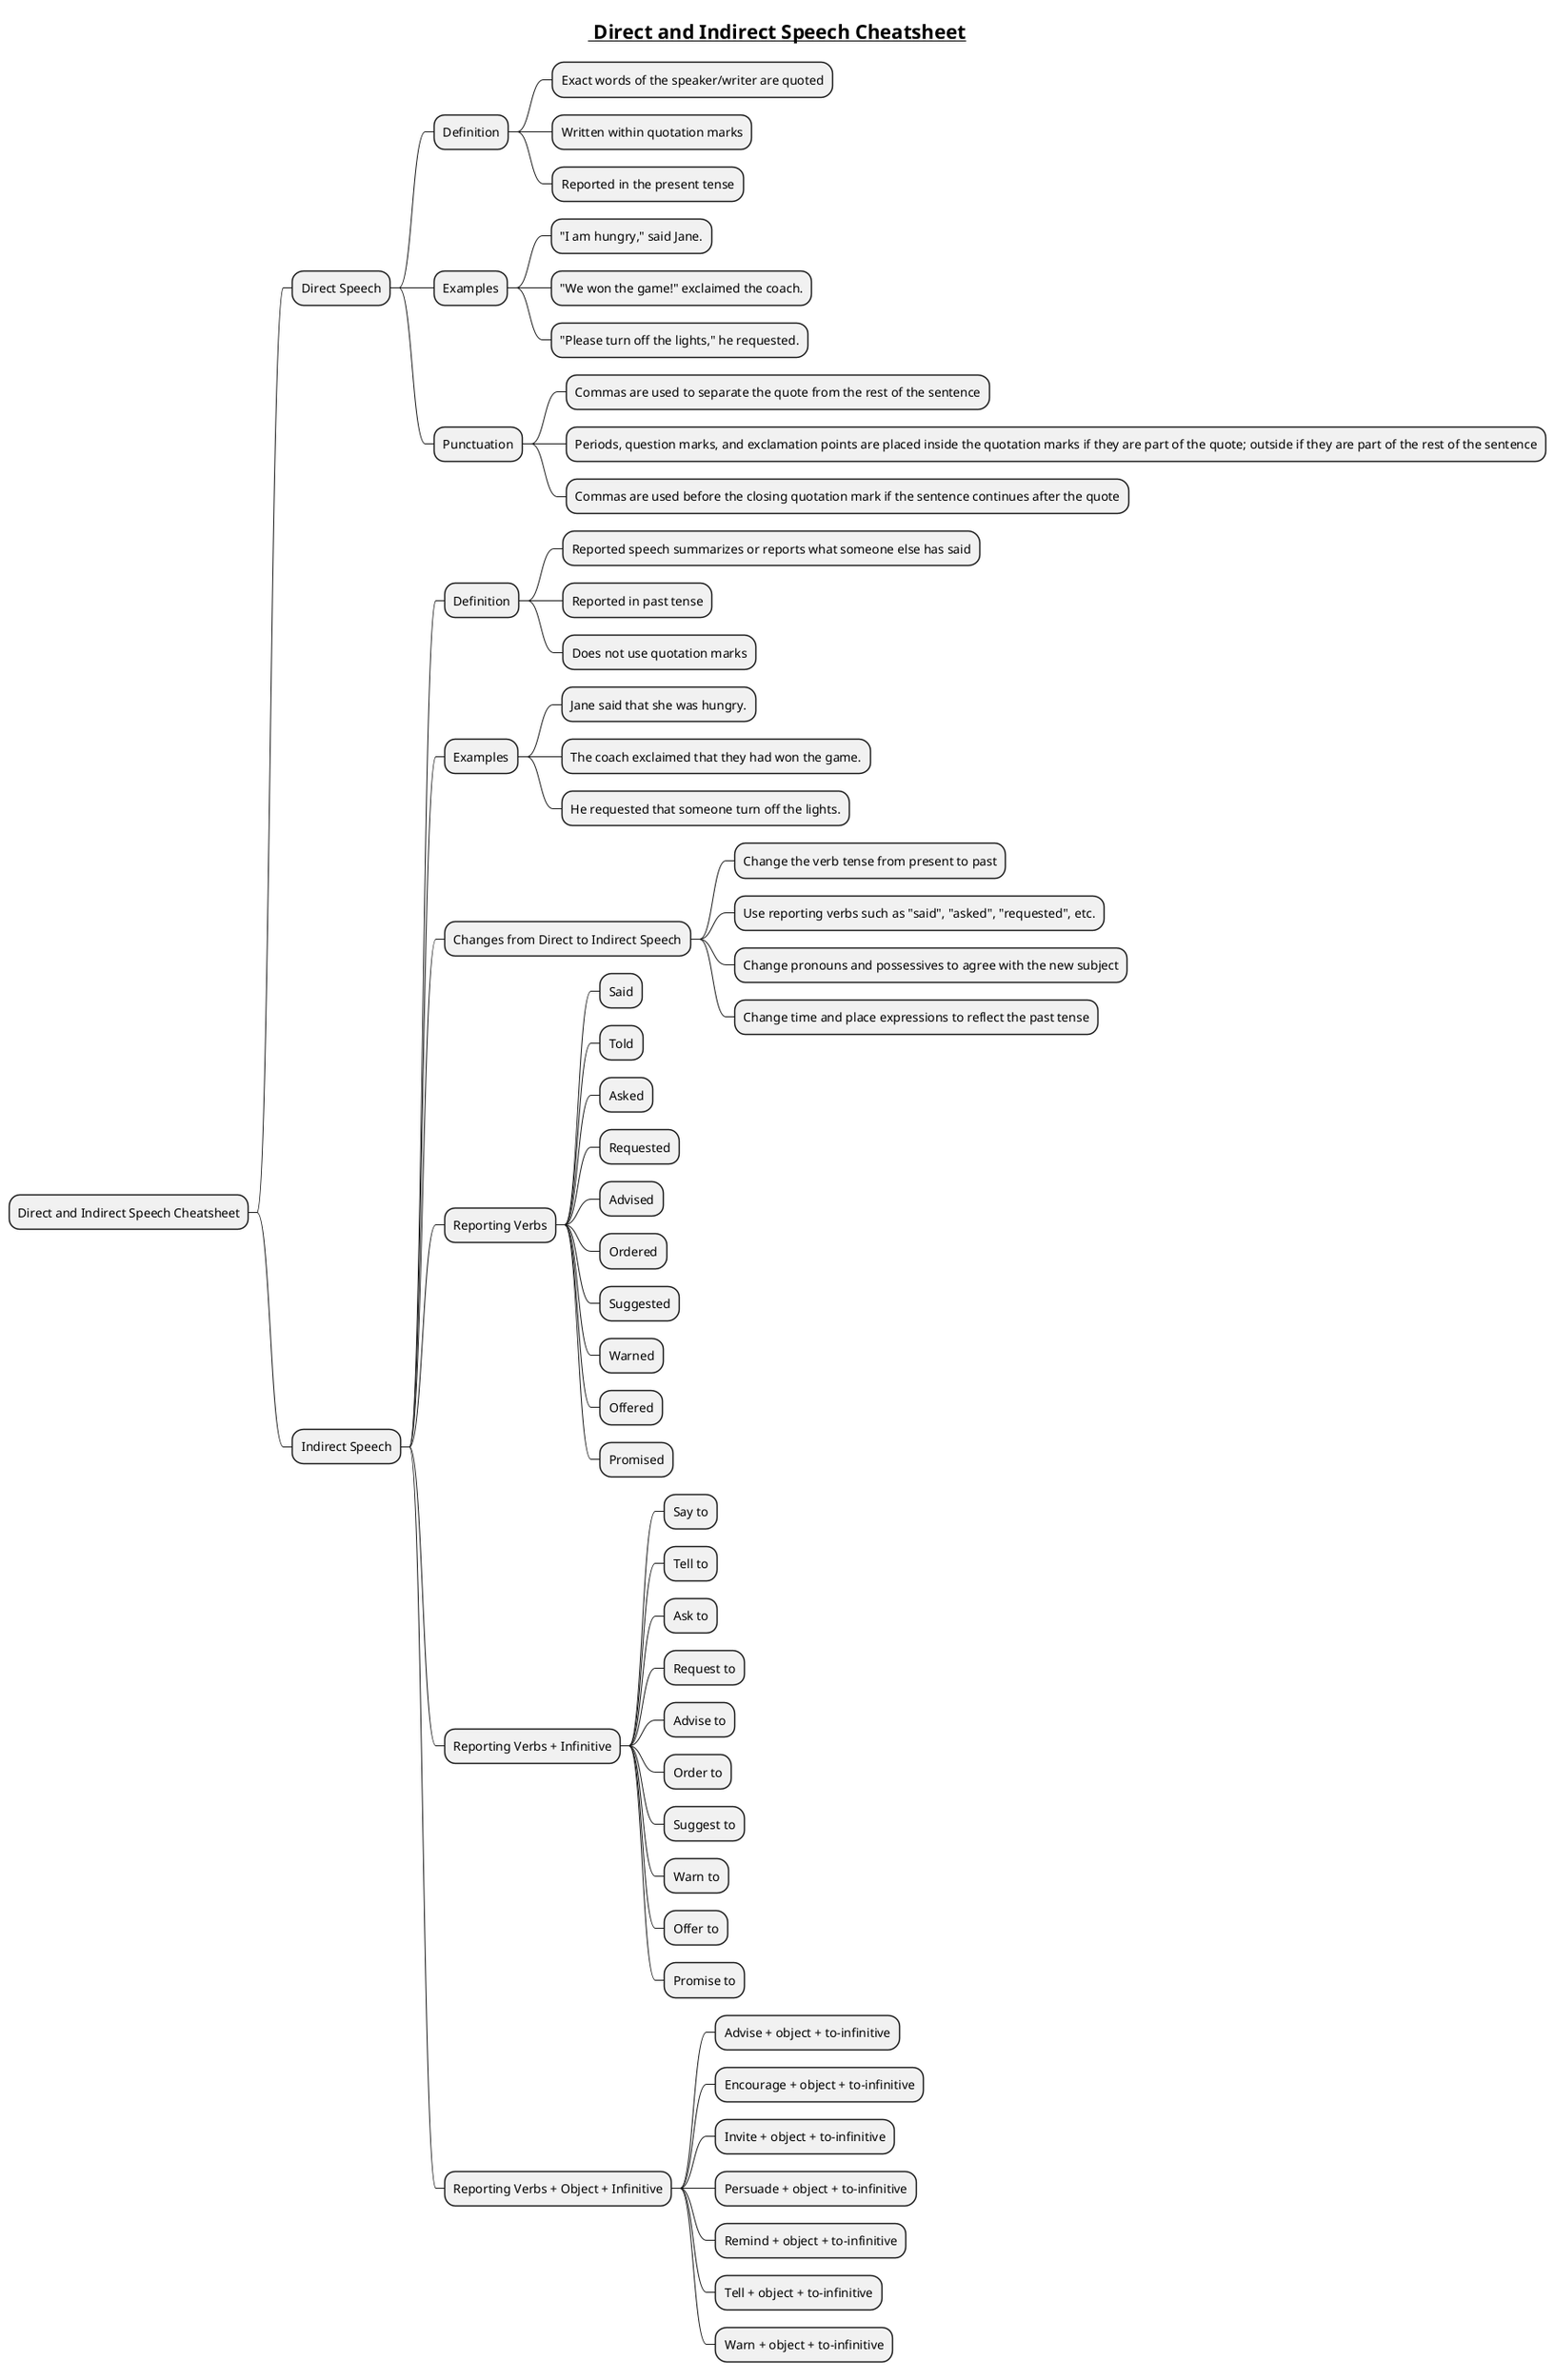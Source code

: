 @startmindmap
title =__ Direct and Indirect Speech Cheatsheet__

* Direct and Indirect Speech Cheatsheet
** Direct Speech
*** Definition
**** Exact words of the speaker/writer are quoted
**** Written within quotation marks
**** Reported in the present tense
*** Examples
**** "I am hungry," said Jane.
**** "We won the game!" exclaimed the coach.
**** "Please turn off the lights," he requested.
*** Punctuation
**** Commas are used to separate the quote from the rest of the sentence
**** Periods, question marks, and exclamation points are placed inside the quotation marks if they are part of the quote; outside if they are part of the rest of the sentence
**** Commas are used before the closing quotation mark if the sentence continues after the quote
** Indirect Speech
*** Definition
**** Reported speech summarizes or reports what someone else has said
**** Reported in past tense
**** Does not use quotation marks
*** Examples
**** Jane said that she was hungry.
**** The coach exclaimed that they had won the game.
**** He requested that someone turn off the lights.
*** Changes from Direct to Indirect Speech
**** Change the verb tense from present to past
**** Use reporting verbs such as "said", "asked", "requested", etc.
**** Change pronouns and possessives to agree with the new subject
**** Change time and place expressions to reflect the past tense
*** Reporting Verbs
**** Said
**** Told
**** Asked
**** Requested
**** Advised
**** Ordered
**** Suggested
**** Warned
**** Offered
**** Promised
*** Reporting Verbs + Infinitive
**** Say to
**** Tell to
**** Ask to
**** Request to
**** Advise to
**** Order to
**** Suggest to
**** Warn to
**** Offer to
**** Promise to
*** Reporting Verbs + Object + Infinitive
**** Advise + object + to-infinitive
**** Encourage + object + to-infinitive
**** Invite + object + to-infinitive
**** Persuade + object + to-infinitive
**** Remind + object + to-infinitive
**** Tell + object + to-infinitive
**** Warn + object + to-infinitive
@endmindmap
